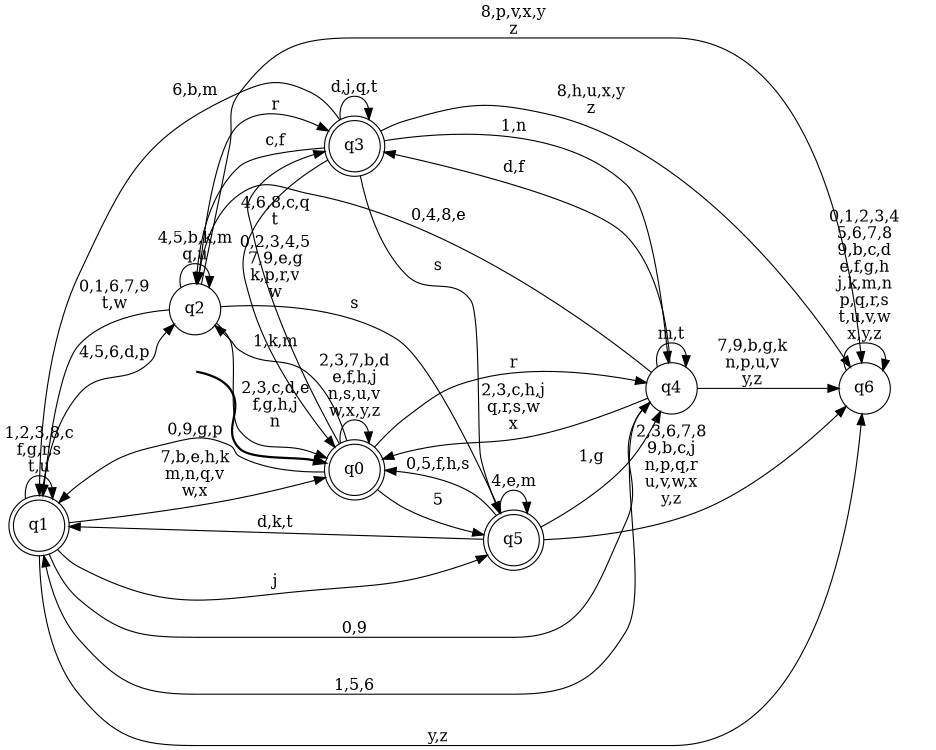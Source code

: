 digraph BlueStar {
__start0 [style = invis, shape = none, label = "", width = 0, height = 0];

rankdir=LR;
size="8,5";

s0 [style="rounded,filled", color="black", fillcolor="white" shape="doublecircle", label="q0"];
s1 [style="rounded,filled", color="black", fillcolor="white" shape="doublecircle", label="q1"];
s2 [style="filled", color="black", fillcolor="white" shape="circle", label="q2"];
s3 [style="rounded,filled", color="black", fillcolor="white" shape="doublecircle", label="q3"];
s4 [style="filled", color="black", fillcolor="white" shape="circle", label="q4"];
s5 [style="rounded,filled", color="black", fillcolor="white" shape="doublecircle", label="q5"];
s6 [style="filled", color="black", fillcolor="white" shape="circle", label="q6"];
subgraph cluster_main { 
	graph [pad=".75", ranksep="0.15", nodesep="0.15"];
	 style=invis; 
	__start0 -> s0 [penwidth=2];
}
s0 -> s0 [label="2,3,7,b,d\ne,f,h,j\nn,s,u,v\nw,x,y,z"];
s0 -> s1 [label="0,9,g,p"];
s0 -> s2 [label="1,k,m"];
s0 -> s3 [label="4,6,8,c,q\nt"];
s0 -> s4 [label="r"];
s0 -> s5 [label="5"];
s1 -> s0 [label="7,b,e,h,k\nm,n,q,v\nw,x"];
s1 -> s1 [label="1,2,3,8,c\nf,g,r,s\nt,u"];
s1 -> s2 [label="4,5,6,d,p"];
s1 -> s4 [label="0,9"];
s1 -> s5 [label="j"];
s1 -> s6 [label="y,z"];
s2 -> s0 [label="2,3,c,d,e\nf,g,h,j\nn"];
s2 -> s1 [label="0,1,6,7,9\nt,w"];
s2 -> s2 [label="4,5,b,k,m\nq,u"];
s2 -> s3 [label="r"];
s2 -> s5 [label="s"];
s2 -> s6 [label="8,p,v,x,y\nz"];
s3 -> s0 [label="0,2,3,4,5\n7,9,e,g\nk,p,r,v\nw"];
s3 -> s1 [label="6,b,m"];
s3 -> s2 [label="c,f"];
s3 -> s3 [label="d,j,q,t"];
s3 -> s4 [label="1,n"];
s3 -> s5 [label="s"];
s3 -> s6 [label="8,h,u,x,y\nz"];
s4 -> s0 [label="2,3,c,h,j\nq,r,s,w\nx"];
s4 -> s1 [label="1,5,6"];
s4 -> s2 [label="0,4,8,e"];
s4 -> s3 [label="d,f"];
s4 -> s4 [label="m,t"];
s4 -> s6 [label="7,9,b,g,k\nn,p,u,v\ny,z"];
s5 -> s0 [label="0,5,f,h,s"];
s5 -> s1 [label="d,k,t"];
s5 -> s4 [label="1,g"];
s5 -> s5 [label="4,e,m"];
s5 -> s6 [label="2,3,6,7,8\n9,b,c,j\nn,p,q,r\nu,v,w,x\ny,z"];
s6 -> s6 [label="0,1,2,3,4\n5,6,7,8\n9,b,c,d\ne,f,g,h\nj,k,m,n\np,q,r,s\nt,u,v,w\nx,y,z"];

}